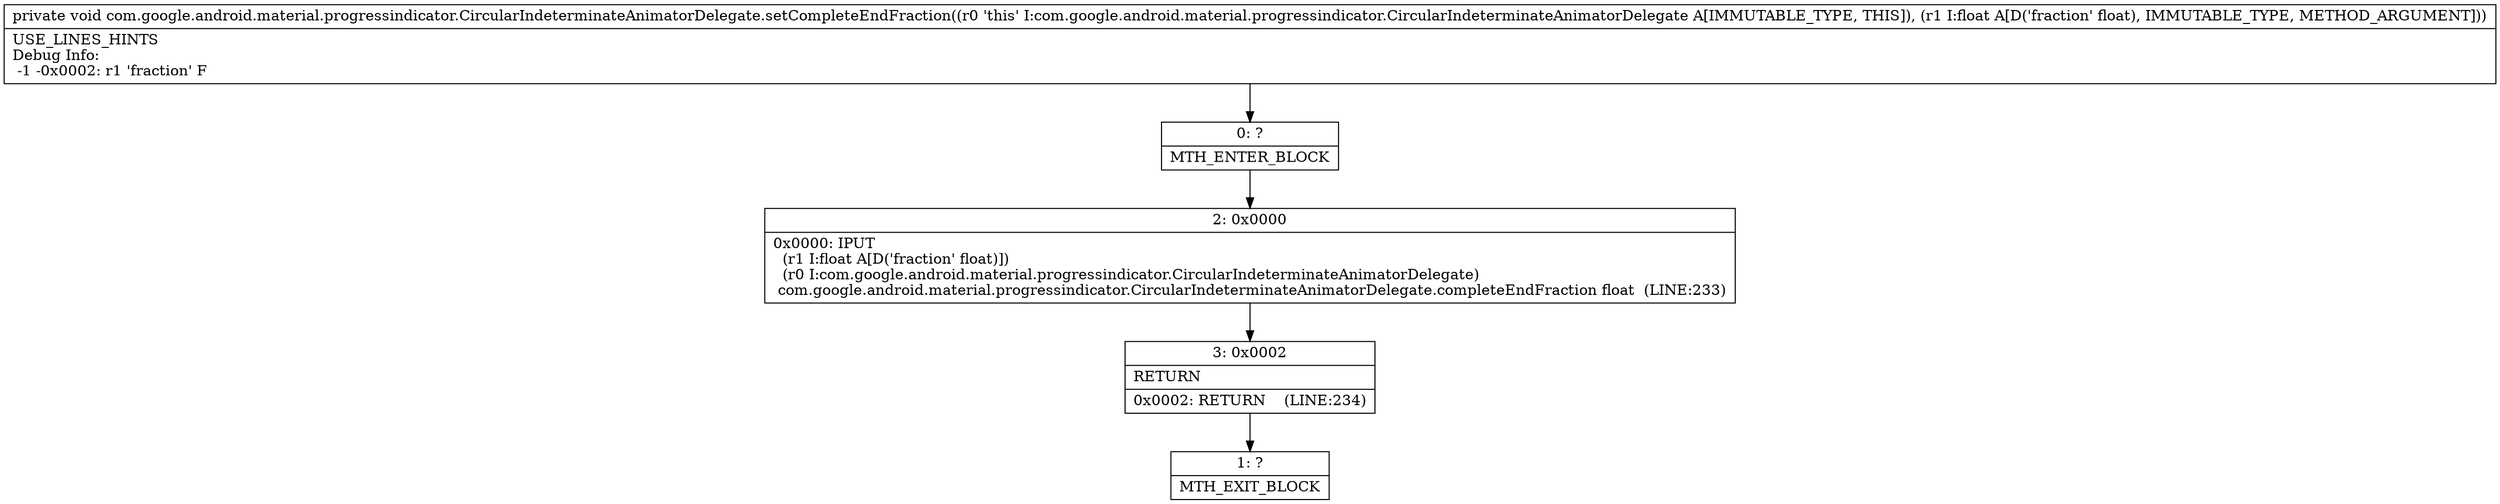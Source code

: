 digraph "CFG forcom.google.android.material.progressindicator.CircularIndeterminateAnimatorDelegate.setCompleteEndFraction(F)V" {
Node_0 [shape=record,label="{0\:\ ?|MTH_ENTER_BLOCK\l}"];
Node_2 [shape=record,label="{2\:\ 0x0000|0x0000: IPUT  \l  (r1 I:float A[D('fraction' float)])\l  (r0 I:com.google.android.material.progressindicator.CircularIndeterminateAnimatorDelegate)\l com.google.android.material.progressindicator.CircularIndeterminateAnimatorDelegate.completeEndFraction float  (LINE:233)\l}"];
Node_3 [shape=record,label="{3\:\ 0x0002|RETURN\l|0x0002: RETURN    (LINE:234)\l}"];
Node_1 [shape=record,label="{1\:\ ?|MTH_EXIT_BLOCK\l}"];
MethodNode[shape=record,label="{private void com.google.android.material.progressindicator.CircularIndeterminateAnimatorDelegate.setCompleteEndFraction((r0 'this' I:com.google.android.material.progressindicator.CircularIndeterminateAnimatorDelegate A[IMMUTABLE_TYPE, THIS]), (r1 I:float A[D('fraction' float), IMMUTABLE_TYPE, METHOD_ARGUMENT]))  | USE_LINES_HINTS\lDebug Info:\l  \-1 \-0x0002: r1 'fraction' F\l}"];
MethodNode -> Node_0;Node_0 -> Node_2;
Node_2 -> Node_3;
Node_3 -> Node_1;
}

